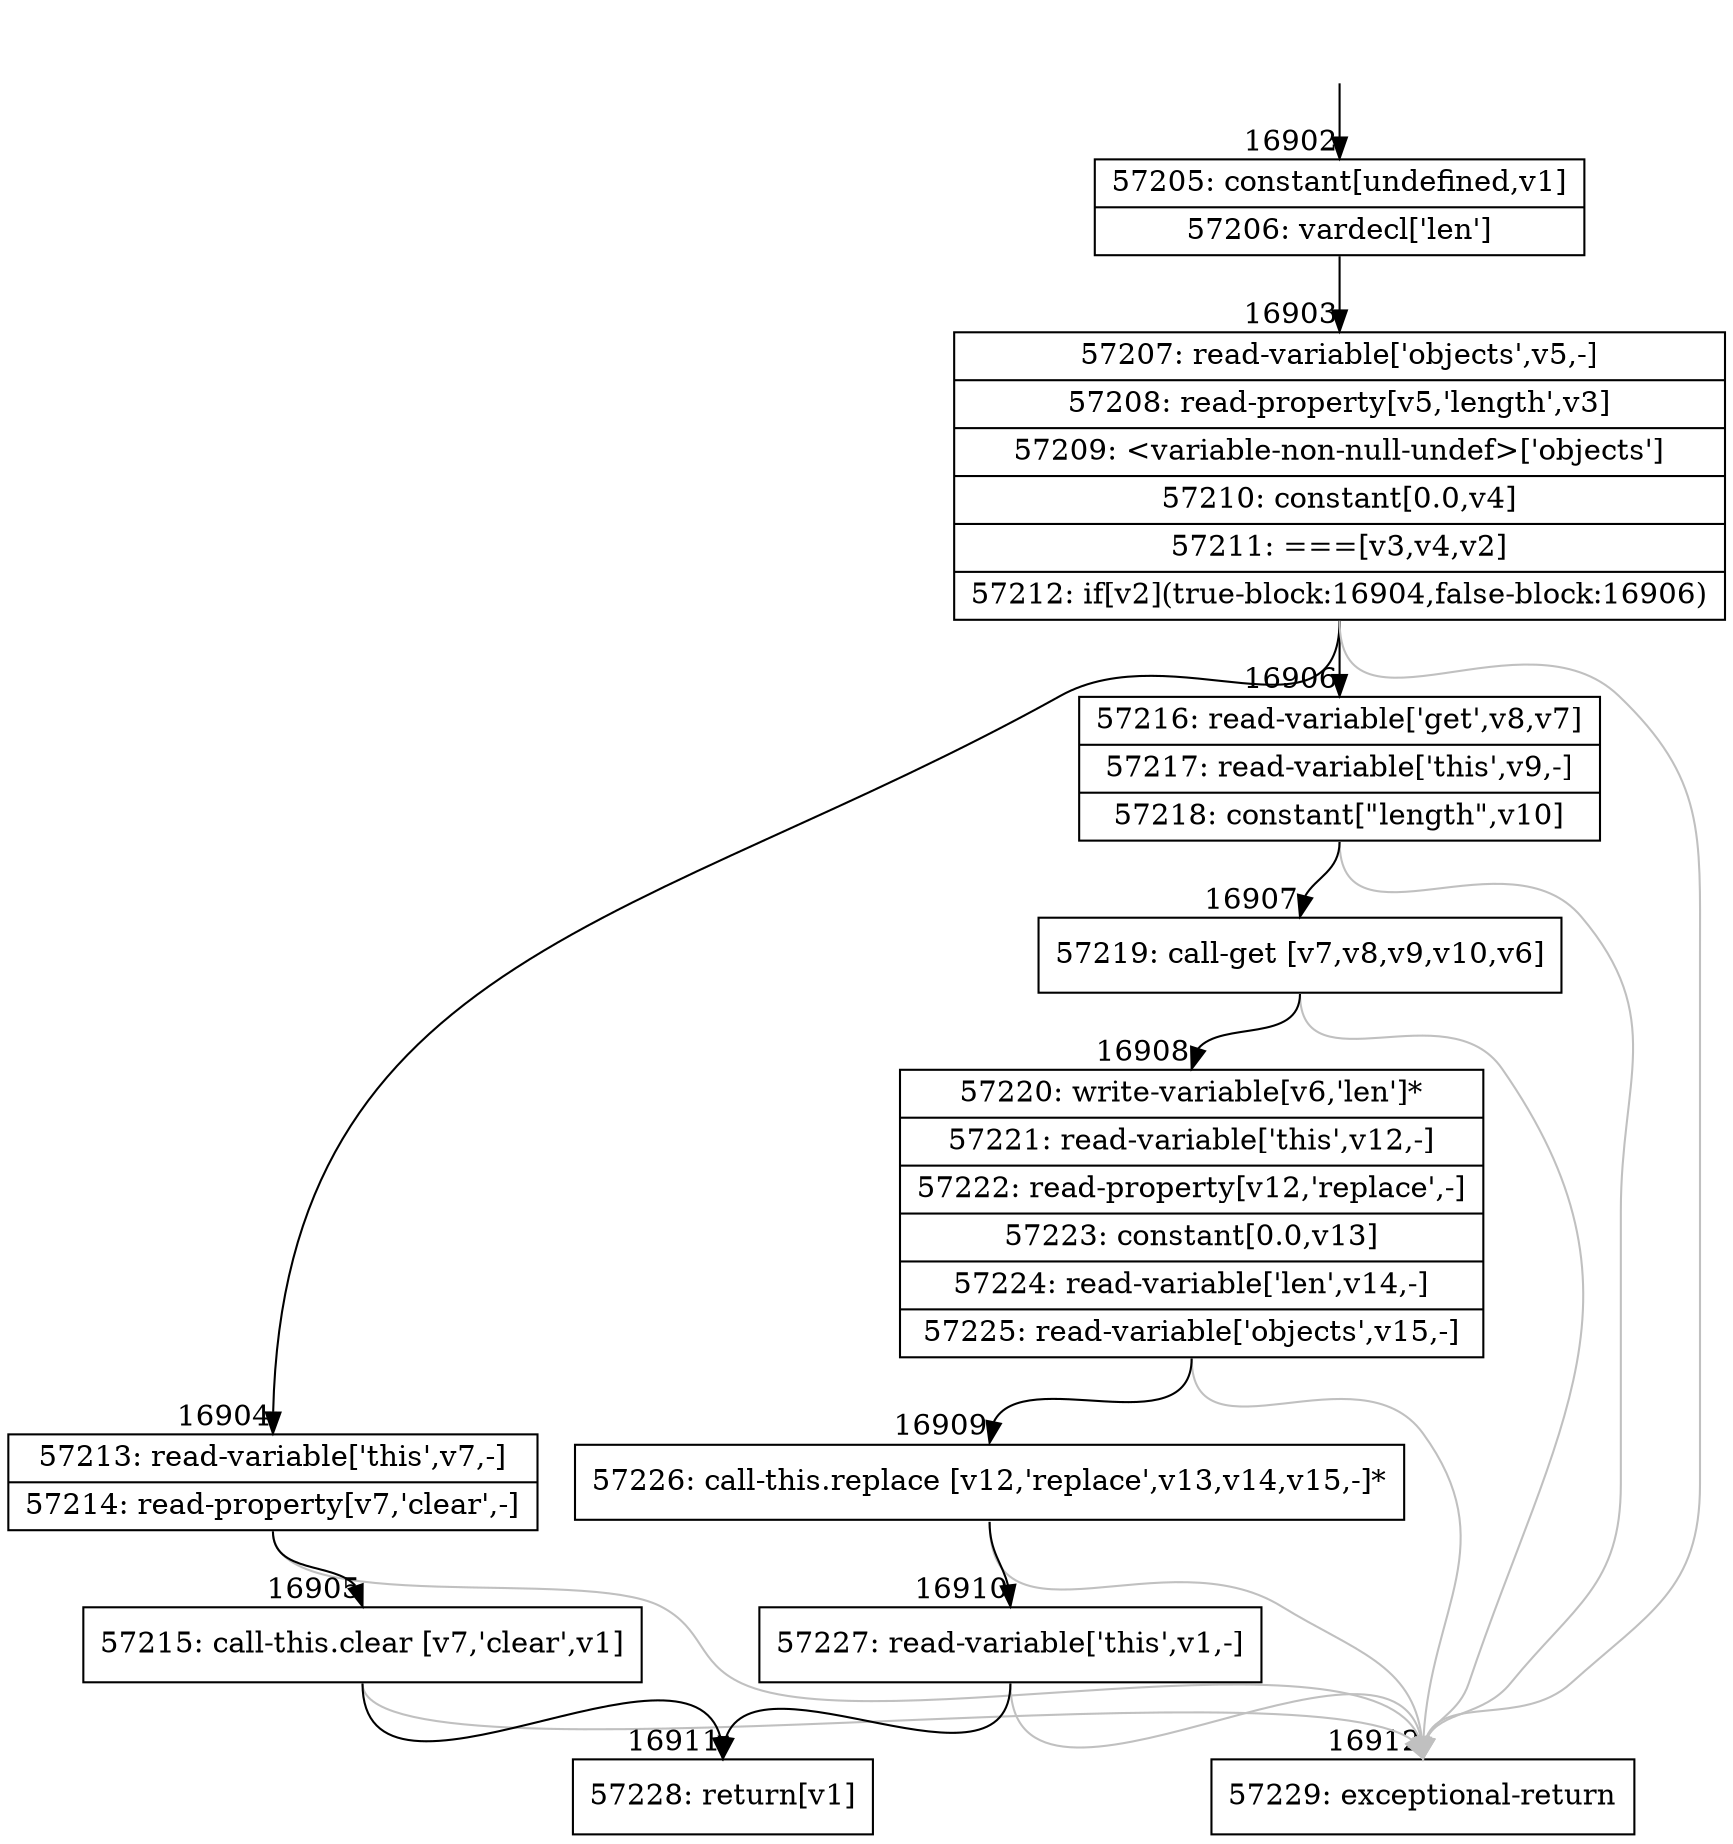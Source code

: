 digraph {
rankdir="TD"
BB_entry1446[shape=none,label=""];
BB_entry1446 -> BB16902 [tailport=s, headport=n, headlabel="    16902"]
BB16902 [shape=record label="{57205: constant[undefined,v1]|57206: vardecl['len']}" ] 
BB16902 -> BB16903 [tailport=s, headport=n, headlabel="      16903"]
BB16903 [shape=record label="{57207: read-variable['objects',v5,-]|57208: read-property[v5,'length',v3]|57209: \<variable-non-null-undef\>['objects']|57210: constant[0.0,v4]|57211: ===[v3,v4,v2]|57212: if[v2](true-block:16904,false-block:16906)}" ] 
BB16903 -> BB16904 [tailport=s, headport=n, headlabel="      16904"]
BB16903 -> BB16906 [tailport=s, headport=n, headlabel="      16906"]
BB16903 -> BB16912 [tailport=s, headport=n, color=gray, headlabel="      16912"]
BB16904 [shape=record label="{57213: read-variable['this',v7,-]|57214: read-property[v7,'clear',-]}" ] 
BB16904 -> BB16905 [tailport=s, headport=n, headlabel="      16905"]
BB16904 -> BB16912 [tailport=s, headport=n, color=gray]
BB16905 [shape=record label="{57215: call-this.clear [v7,'clear',v1]}" ] 
BB16905 -> BB16911 [tailport=s, headport=n, headlabel="      16911"]
BB16905 -> BB16912 [tailport=s, headport=n, color=gray]
BB16906 [shape=record label="{57216: read-variable['get',v8,v7]|57217: read-variable['this',v9,-]|57218: constant[\"length\",v10]}" ] 
BB16906 -> BB16907 [tailport=s, headport=n, headlabel="      16907"]
BB16906 -> BB16912 [tailport=s, headport=n, color=gray]
BB16907 [shape=record label="{57219: call-get [v7,v8,v9,v10,v6]}" ] 
BB16907 -> BB16908 [tailport=s, headport=n, headlabel="      16908"]
BB16907 -> BB16912 [tailport=s, headport=n, color=gray]
BB16908 [shape=record label="{57220: write-variable[v6,'len']*|57221: read-variable['this',v12,-]|57222: read-property[v12,'replace',-]|57223: constant[0.0,v13]|57224: read-variable['len',v14,-]|57225: read-variable['objects',v15,-]}" ] 
BB16908 -> BB16909 [tailport=s, headport=n, headlabel="      16909"]
BB16908 -> BB16912 [tailport=s, headport=n, color=gray]
BB16909 [shape=record label="{57226: call-this.replace [v12,'replace',v13,v14,v15,-]*}" ] 
BB16909 -> BB16910 [tailport=s, headport=n, headlabel="      16910"]
BB16909 -> BB16912 [tailport=s, headport=n, color=gray]
BB16910 [shape=record label="{57227: read-variable['this',v1,-]}" ] 
BB16910 -> BB16911 [tailport=s, headport=n]
BB16910 -> BB16912 [tailport=s, headport=n, color=gray]
BB16911 [shape=record label="{57228: return[v1]}" ] 
BB16912 [shape=record label="{57229: exceptional-return}" ] 
//#$~ 31789
}
